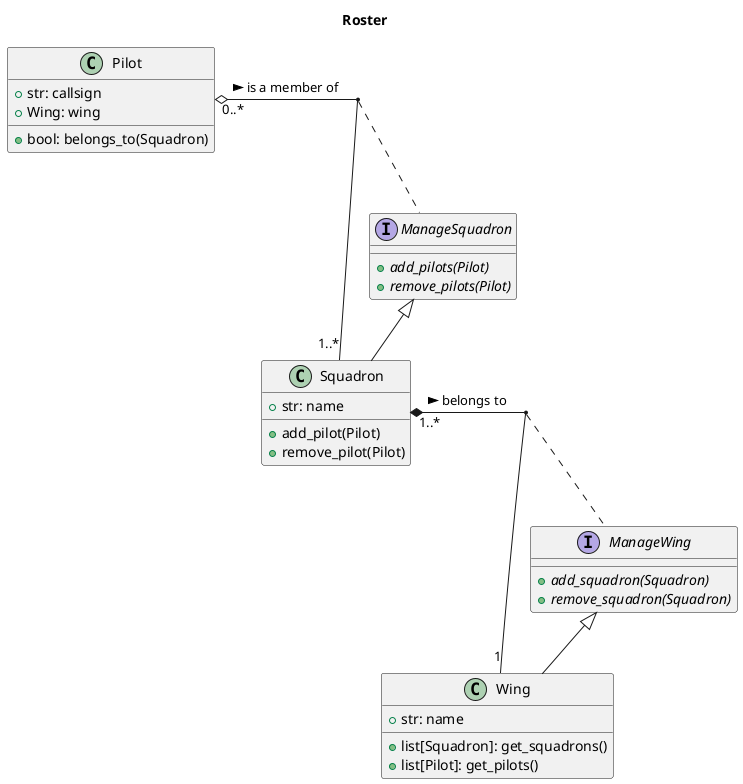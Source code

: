 @startuml

title Roster

class Pilot {
  + str: callsign
  + Wing: wing
  + bool: belongs_to(Squadron)
}
class Squadron {
  + str: name
  + add_pilot(Pilot)
  + remove_pilot(Pilot)
  
}
class Wing {
  +str: name
  +list[Squadron]: get_squadrons()
  +list[Pilot]: get_pilots()
}

interface ManageSquadron {
  + {abstract} add_pilots(Pilot)
  + {abstract} remove_pilots(Pilot)
}

interface ManageWing {
  + {abstract} add_squadron(Squadron)
  + {abstract} remove_squadron(Squadron)
}

Squadron "1..*" *-right- "1" Wing: belongs to >
Pilot "0..*" o-right- "1..*" Squadron: is a member of >
ManageWing <|-- Wing
ManageSquadron <|--Squadron

(Pilot, Squadron) .. ManageSquadron
(Wing, Squadron) .. ManageWing

@enduml
